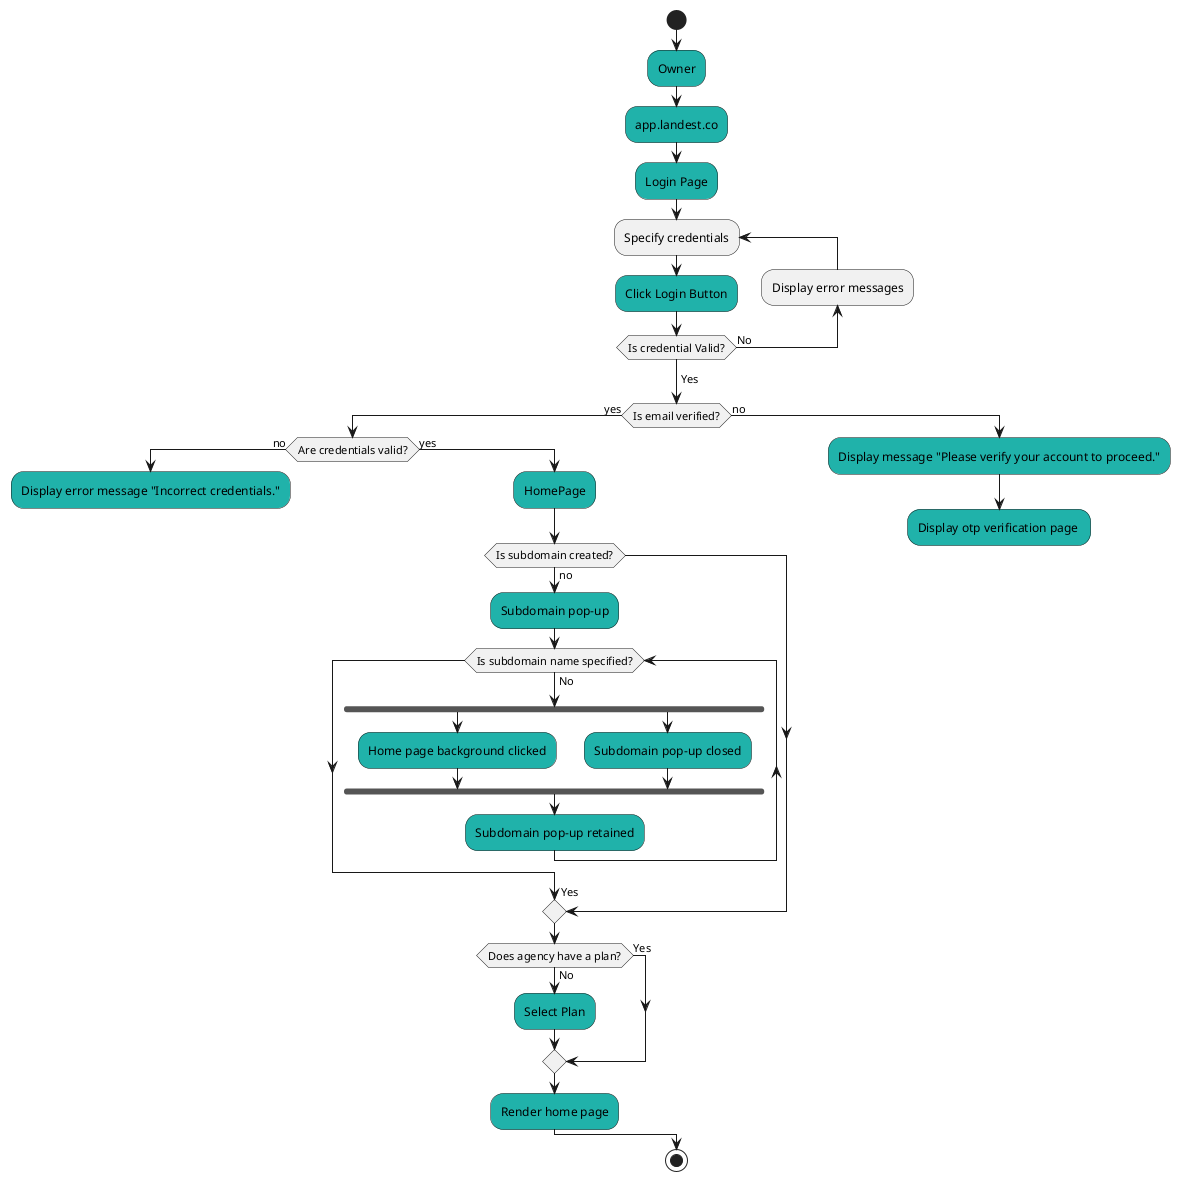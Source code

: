 @startuml
start
#LightSeaGreen:Owner;
#LightSeaGreen:app.landest.co;
#LightSeaGreen:Login Page;
repeat:Specify credentials;
 #LightSeaGreen:Click Login Button;
backward :Display error messages;
repeat while (Is credential Valid?) is (No)

-> Yes;


if (Is email verified?) then (yes)
    if (Are credentials valid?) then (no)
        #LightSeaGreen:Display error message "Incorrect credentials.";
        kill
    else (yes)
        #LightSeaGreen:HomePage;
        if (Is subdomain created?) then (no)
            #LightSeaGreen:Subdomain pop-up;
            while (Is subdomain name specified?) is (No)
                fork
                    #LightSeaGreen:Home page background clicked;
                fork again
                    #LightSeaGreen:Subdomain pop-up closed;
                end fork
                #LightSeaGreen:Subdomain pop-up retained;
            endwhile
            ->Yes;
        endif
        if (Does agency have a plan?) then (No)
            #LightSeaGreen:Select Plan;
        else (Yes)
        endif
        #LightSeaGreen:Render home page;
    endif
else (no)
    #LightSeaGreen:Display message "Please verify your account to proceed.";
    #LightSeaGreen:Display otp verification page ;

    kill
endif
stop
@enduml
